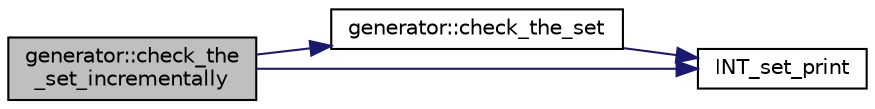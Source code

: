 digraph "generator::check_the_set_incrementally"
{
  edge [fontname="Helvetica",fontsize="10",labelfontname="Helvetica",labelfontsize="10"];
  node [fontname="Helvetica",fontsize="10",shape=record];
  rankdir="LR";
  Node197 [label="generator::check_the\l_set_incrementally",height=0.2,width=0.4,color="black", fillcolor="grey75", style="filled", fontcolor="black"];
  Node197 -> Node198 [color="midnightblue",fontsize="10",style="solid",fontname="Helvetica"];
  Node198 [label="generator::check_the_set",height=0.2,width=0.4,color="black", fillcolor="white", style="filled",URL="$d7/d73/classgenerator.html#a584bdf110f34a1d5c171a6d56c1a33ec"];
  Node198 -> Node199 [color="midnightblue",fontsize="10",style="solid",fontname="Helvetica"];
  Node199 [label="INT_set_print",height=0.2,width=0.4,color="black", fillcolor="white", style="filled",URL="$df/dbf/sajeeb_8_c.html#a97614645ec11df30e0e896367f91ffd9"];
  Node197 -> Node199 [color="midnightblue",fontsize="10",style="solid",fontname="Helvetica"];
}

